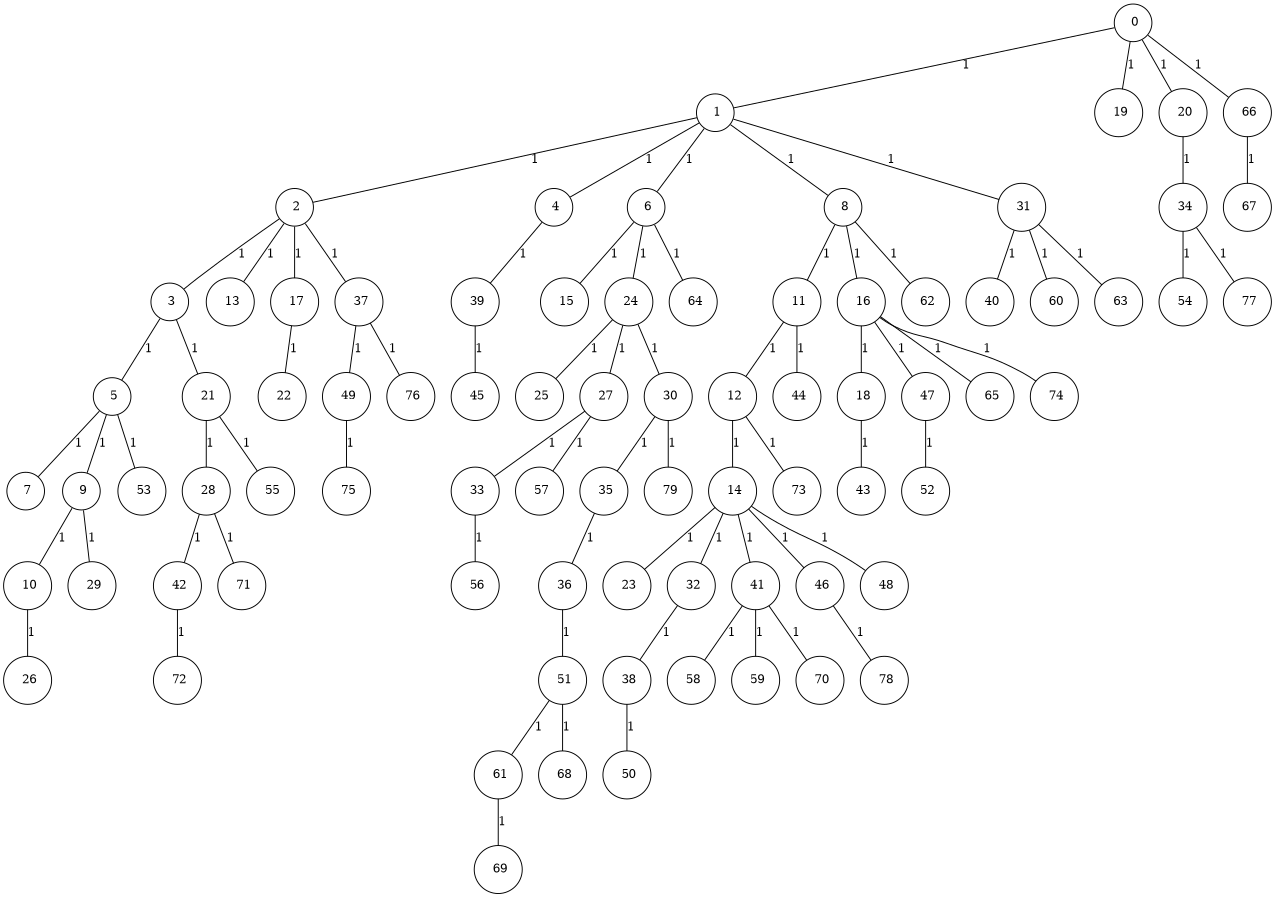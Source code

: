 graph G {
size="8.5,11;"
ratio = "expand;"
fixedsize="true;"
overlap="scale;"
node[shape=circle,width=.12,hight=.12,fontsize=12]
edge[fontsize=12]

0[label=" 0" color=black, pos="0.68278412,2.3296113!"];
1[label=" 1" color=black, pos="2.2812587,0.92766933!"];
2[label=" 2" color=black, pos="2.378396,2.0271838!"];
3[label=" 3" color=black, pos="1.9658224,0.67960626!"];
4[label=" 4" color=black, pos="0.801258,2.5478381!"];
5[label=" 5" color=black, pos="0.13156085,0.94655999!"];
6[label=" 6" color=black, pos="0.23865538,2.3385525!"];
7[label=" 7" color=black, pos="2.5470739,1.0652476!"];
8[label=" 8" color=black, pos="1.5882656,2.9802075!"];
9[label=" 9" color=black, pos="0.29906247,2.5904632!"];
10[label=" 10" color=black, pos="1.1832922,0.82545084!"];
11[label=" 11" color=black, pos="1.7693552,1.8658768!"];
12[label=" 12" color=black, pos="0.3645322,1.356943!"];
13[label=" 13" color=black, pos="1.5185969,1.2631636!"];
14[label=" 14" color=black, pos="1.6263938,2.7738146!"];
15[label=" 15" color=black, pos="1.8768534,0.40332578!"];
16[label=" 16" color=black, pos="0.23392113,2.3346433!"];
17[label=" 17" color=black, pos="1.2914101,2.210442!"];
18[label=" 18" color=black, pos="0.54275351,1.6238169!"];
19[label=" 19" color=black, pos="0.54094998,1.8827219!"];
20[label=" 20" color=black, pos="0.90340862,0.40157524!"];
21[label=" 21" color=black, pos="0.54316795,1.1792579!"];
22[label=" 22" color=black, pos="0.26645487,0.34302953!"];
23[label=" 23" color=black, pos="2.7921346,1.6084273!"];
24[label=" 24" color=black, pos="1.1298886,1.5590394!"];
25[label=" 25" color=black, pos="0.86817712,1.896001!"];
26[label=" 26" color=black, pos="0.80537429,0.72303935!"];
27[label=" 27" color=black, pos="1.0095117,0.25180646!"];
28[label=" 28" color=black, pos="2.8454262,0.33492584!"];
29[label=" 29" color=black, pos="0.31812051,2.5581559!"];
30[label=" 30" color=black, pos="0.46725611,2.7278837!"];
31[label=" 31" color=black, pos="1.6475408,0.28544651!"];
32[label=" 32" color=black, pos="1.2793816,1.198728!"];
33[label=" 33" color=black, pos="1.6139673,1.5584894!"];
34[label=" 34" color=black, pos="0.61454703,0.76566585!"];
35[label=" 35" color=black, pos="1.88729,0.536979!"];
36[label=" 36" color=black, pos="2.670854,1.1213104!"];
37[label=" 37" color=black, pos="1.3860885,0.57354989!"];
38[label=" 38" color=black, pos="2.5806518,0.11273539!"];
39[label=" 39" color=black, pos="1.6377446,0.0056219022!"];
40[label=" 40" color=black, pos="0.24266778,2.064685!"];
41[label=" 41" color=black, pos="1.299079,0.27597663!"];
42[label=" 42" color=black, pos="0.90470313,1.5376848!"];
43[label=" 43" color=black, pos="1.0591148,2.5247093!"];
44[label=" 44" color=black, pos="2.9465686,2.7189433!"];
45[label=" 45" color=black, pos="0.32548601,0.18600176!"];
46[label=" 46" color=black, pos="1.5939268,0.13433032!"];
47[label=" 47" color=black, pos="2.6969191,2.1487976!"];
48[label=" 48" color=black, pos="0.34430217,1.7962219!"];
49[label=" 49" color=black, pos="2.836657,2.5570072!"];
50[label=" 50" color=black, pos="1.113841,1.5333533!"];
51[label=" 51" color=black, pos="2.1693557,1.9029246!"];
52[label=" 52" color=black, pos="2.7040823,0.44858146!"];
53[label=" 53" color=black, pos="1.9143611,0.93570611!"];
54[label=" 54" color=black, pos="2.9333204,2.7399592!"];
55[label=" 55" color=black, pos="2.2099887,1.5698263!"];
56[label=" 56" color=black, pos="2.1022395,2.197672!"];
57[label=" 57" color=black, pos="2.4382467,1.6802566!"];
58[label=" 58" color=black, pos="2.8493712,1.7250435!"];
59[label=" 59" color=black, pos="0.27167253,0.13465133!"];
60[label=" 60" color=black, pos="2.2498359,0.0053231823!"];
61[label=" 61" color=black, pos="2.217816,1.6724848!"];
62[label=" 62" color=black, pos="2.0110657,1.7813758!"];
63[label=" 63" color=black, pos="0.30120084,2.7753452!"];
64[label=" 64" color=black, pos="2.7172503,2.3423368!"];
65[label=" 65" color=black, pos="0.72769647,0.70758468!"];
66[label=" 66" color=black, pos="0.23620335,1.5957947!"];
67[label=" 67" color=black, pos="0.060596228,1.4836307!"];
68[label=" 68" color=black, pos="0.31367882,2.4746291!"];
69[label=" 69" color=black, pos="0.42998321,0.68263123!"];
70[label=" 70" color=black, pos="2.559558,1.6621033!"];
71[label=" 71" color=black, pos="1.8152092,1.2641991!"];
72[label=" 72" color=black, pos="2.4104657,1.6879564!"];
73[label=" 73" color=black, pos="2.6291293,2.7152299!"];
74[label=" 74" color=black, pos="1.8281693,1.3732086!"];
75[label=" 75" color=black, pos="0.041470647,0.19919768!"];
76[label=" 76" color=black, pos="2.3457932,2.8866443!"];
77[label=" 77" color=black, pos="2.8209408,0.21682538!"];
78[label=" 78" color=black, pos="1.0332826,2.2412575!"];
79[label=" 79" color=black, pos="2.3163772,1.3809513!"];
0--1[label="1"]
0--19[label="1"]
0--20[label="1"]
0--66[label="1"]
1--2[label="1"]
1--4[label="1"]
1--6[label="1"]
1--8[label="1"]
1--31[label="1"]
2--3[label="1"]
2--13[label="1"]
2--17[label="1"]
2--37[label="1"]
3--5[label="1"]
3--21[label="1"]
4--39[label="1"]
5--7[label="1"]
5--9[label="1"]
5--53[label="1"]
6--15[label="1"]
6--24[label="1"]
6--64[label="1"]
8--11[label="1"]
8--16[label="1"]
8--62[label="1"]
9--10[label="1"]
9--29[label="1"]
10--26[label="1"]
11--12[label="1"]
11--44[label="1"]
12--14[label="1"]
12--73[label="1"]
14--23[label="1"]
14--32[label="1"]
14--41[label="1"]
14--46[label="1"]
14--48[label="1"]
16--18[label="1"]
16--47[label="1"]
16--65[label="1"]
16--74[label="1"]
17--22[label="1"]
18--43[label="1"]
20--34[label="1"]
21--28[label="1"]
21--55[label="1"]
24--25[label="1"]
24--27[label="1"]
24--30[label="1"]
27--33[label="1"]
27--57[label="1"]
28--42[label="1"]
28--71[label="1"]
30--35[label="1"]
30--79[label="1"]
31--40[label="1"]
31--60[label="1"]
31--63[label="1"]
32--38[label="1"]
33--56[label="1"]
34--54[label="1"]
34--77[label="1"]
35--36[label="1"]
36--51[label="1"]
37--49[label="1"]
37--76[label="1"]
38--50[label="1"]
39--45[label="1"]
41--58[label="1"]
41--59[label="1"]
41--70[label="1"]
42--72[label="1"]
46--78[label="1"]
47--52[label="1"]
49--75[label="1"]
51--61[label="1"]
51--68[label="1"]
61--69[label="1"]
66--67[label="1"]

}
